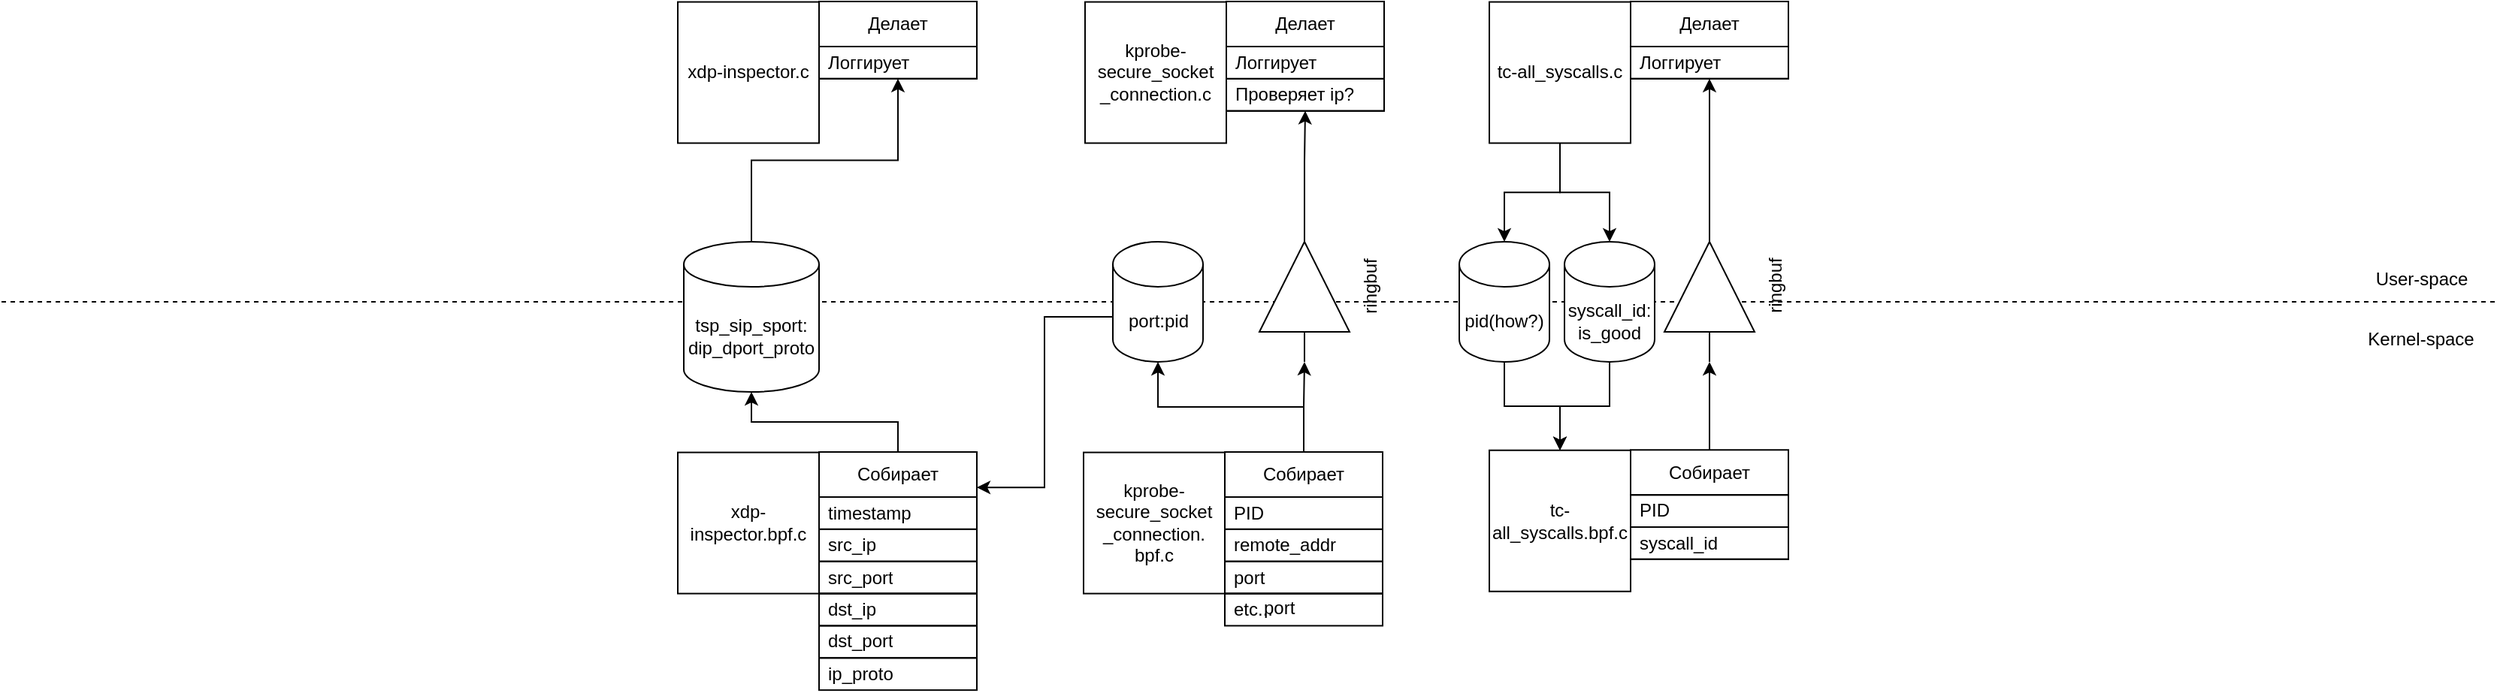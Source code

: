 <mxfile version="24.2.3" type="device">
  <diagram name="Страница — 1" id="G1OCNp3iTKjuKQxlfAAk">
    <mxGraphModel dx="2654" dy="497" grid="1" gridSize="10" guides="1" tooltips="1" connect="1" arrows="1" fold="1" page="1" pageScale="1" pageWidth="827" pageHeight="1169" math="0" shadow="0">
      <root>
        <mxCell id="0" />
        <mxCell id="1" parent="0" />
        <mxCell id="g0YWyiWngcEdL_pEmTXZ-1" value="" style="endArrow=none;dashed=1;html=1;rounded=0;" edge="1" parent="1">
          <mxGeometry width="50" height="50" relative="1" as="geometry">
            <mxPoint x="-830" y="280" as="sourcePoint" />
            <mxPoint x="830" y="280" as="targetPoint" />
          </mxGeometry>
        </mxCell>
        <mxCell id="g0YWyiWngcEdL_pEmTXZ-2" value="Kernel-space" style="text;html=1;align=center;verticalAlign=middle;whiteSpace=wrap;rounded=0;" vertex="1" parent="1">
          <mxGeometry x="740" y="290" width="80" height="30" as="geometry" />
        </mxCell>
        <mxCell id="g0YWyiWngcEdL_pEmTXZ-3" value="User-space" style="text;html=1;align=center;verticalAlign=middle;resizable=0;points=[];autosize=1;strokeColor=none;fillColor=none;" vertex="1" parent="1">
          <mxGeometry x="740" y="250" width="80" height="30" as="geometry" />
        </mxCell>
        <mxCell id="g0YWyiWngcEdL_pEmTXZ-92" style="edgeStyle=orthogonalEdgeStyle;rounded=0;orthogonalLoop=1;jettySize=auto;html=1;exitX=0;exitY=0.5;exitDx=0;exitDy=0;exitPerimeter=0;entryX=1;entryY=0.25;entryDx=0;entryDy=0;jumpStyle=arc;" edge="1" parent="1" source="g0YWyiWngcEdL_pEmTXZ-23" target="g0YWyiWngcEdL_pEmTXZ-80">
          <mxGeometry relative="1" as="geometry">
            <Array as="points">
              <mxPoint x="-90" y="290" />
              <mxPoint x="-136" y="290" />
              <mxPoint x="-136" y="404" />
            </Array>
          </mxGeometry>
        </mxCell>
        <mxCell id="g0YWyiWngcEdL_pEmTXZ-23" value="port:pid" style="shape=cylinder3;whiteSpace=wrap;html=1;boundedLbl=1;backgroundOutline=1;size=15;" vertex="1" parent="1">
          <mxGeometry x="-90.5" y="240" width="60" height="80" as="geometry" />
        </mxCell>
        <mxCell id="g0YWyiWngcEdL_pEmTXZ-35" style="edgeStyle=orthogonalEdgeStyle;rounded=0;orthogonalLoop=1;jettySize=auto;html=1;" edge="1" parent="1" source="g0YWyiWngcEdL_pEmTXZ-24" target="g0YWyiWngcEdL_pEmTXZ-97">
          <mxGeometry relative="1" as="geometry">
            <mxPoint x="37" y="150" as="targetPoint" />
          </mxGeometry>
        </mxCell>
        <mxCell id="g0YWyiWngcEdL_pEmTXZ-24" value="ringbuf" style="verticalLabelPosition=bottom;shadow=0;dashed=0;align=center;html=1;verticalAlign=top;shape=mxgraph.electrical.logic_gates.buffer2;rotation=-90;" vertex="1" parent="1">
          <mxGeometry x="-13" y="240" width="100" height="60" as="geometry" />
        </mxCell>
        <mxCell id="g0YWyiWngcEdL_pEmTXZ-36" style="edgeStyle=orthogonalEdgeStyle;rounded=0;orthogonalLoop=1;jettySize=auto;html=1;entryX=0;entryY=0.5;entryDx=0;entryDy=0;" edge="1" parent="1" source="g0YWyiWngcEdL_pEmTXZ-6" target="g0YWyiWngcEdL_pEmTXZ-24">
          <mxGeometry relative="1" as="geometry" />
        </mxCell>
        <mxCell id="g0YWyiWngcEdL_pEmTXZ-40" style="edgeStyle=orthogonalEdgeStyle;rounded=0;orthogonalLoop=1;jettySize=auto;html=1;exitX=0.5;exitY=0;exitDx=0;exitDy=0;entryX=0.5;entryY=1;entryDx=0;entryDy=0;entryPerimeter=0;" edge="1" parent="1" source="g0YWyiWngcEdL_pEmTXZ-6" target="g0YWyiWngcEdL_pEmTXZ-23">
          <mxGeometry relative="1" as="geometry" />
        </mxCell>
        <mxCell id="g0YWyiWngcEdL_pEmTXZ-41" value="" style="group" vertex="1" connectable="0" parent="1">
          <mxGeometry x="-110" y="380" width="199" height="115.716" as="geometry" />
        </mxCell>
        <mxCell id="g0YWyiWngcEdL_pEmTXZ-27" value="" style="group" vertex="1" connectable="0" parent="g0YWyiWngcEdL_pEmTXZ-41">
          <mxGeometry width="199" height="94.29" as="geometry" />
        </mxCell>
        <mxCell id="g0YWyiWngcEdL_pEmTXZ-4" value="kprobe-secure_socket&lt;div&gt;_connection.&lt;div&gt;bpf.c&lt;/div&gt;&lt;/div&gt;" style="whiteSpace=wrap;html=1;aspect=fixed;" vertex="1" parent="g0YWyiWngcEdL_pEmTXZ-27">
          <mxGeometry y="0.29" width="94" height="94" as="geometry" />
        </mxCell>
        <mxCell id="g0YWyiWngcEdL_pEmTXZ-6" value="Собирает" style="swimlane;fontStyle=0;childLayout=stackLayout;horizontal=1;startSize=30;horizontalStack=0;resizeParent=1;resizeParentMax=0;resizeLast=0;collapsible=1;marginBottom=0;whiteSpace=wrap;html=1;" vertex="1" parent="g0YWyiWngcEdL_pEmTXZ-27">
          <mxGeometry x="94" width="105.0" height="94.286" as="geometry">
            <mxRectangle x="94" width="90" height="30" as="alternateBounds" />
          </mxGeometry>
        </mxCell>
        <mxCell id="g0YWyiWngcEdL_pEmTXZ-7" value="PID" style="text;strokeColor=default;fillColor=none;align=left;verticalAlign=middle;spacingLeft=4;spacingRight=4;overflow=hidden;points=[[0,0.5],[1,0.5]];portConstraint=eastwest;rotatable=0;whiteSpace=wrap;html=1;" vertex="1" parent="g0YWyiWngcEdL_pEmTXZ-6">
          <mxGeometry y="30" width="105.0" height="21.429" as="geometry" />
        </mxCell>
        <mxCell id="g0YWyiWngcEdL_pEmTXZ-8" value="remote_addr" style="text;strokeColor=default;fillColor=none;align=left;verticalAlign=middle;spacingLeft=4;spacingRight=4;overflow=hidden;points=[[0,0.5],[1,0.5]];portConstraint=eastwest;rotatable=0;whiteSpace=wrap;html=1;" vertex="1" parent="g0YWyiWngcEdL_pEmTXZ-6">
          <mxGeometry y="51.429" width="105.0" height="21.429" as="geometry" />
        </mxCell>
        <mxCell id="g0YWyiWngcEdL_pEmTXZ-9" value="port" style="text;strokeColor=default;fillColor=none;align=left;verticalAlign=middle;spacingLeft=4;spacingRight=4;overflow=hidden;points=[[0,0.5],[1,0.5]];portConstraint=eastwest;rotatable=0;whiteSpace=wrap;html=1;" vertex="1" parent="g0YWyiWngcEdL_pEmTXZ-6">
          <mxGeometry y="72.857" width="105.0" height="21.429" as="geometry" />
        </mxCell>
        <mxCell id="g0YWyiWngcEdL_pEmTXZ-39" value="etc..." style="text;strokeColor=default;fillColor=none;align=left;verticalAlign=middle;spacingLeft=4;spacingRight=4;overflow=hidden;points=[[0,0.5],[1,0.5]];portConstraint=eastwest;rotatable=0;whiteSpace=wrap;html=1;" vertex="1" parent="g0YWyiWngcEdL_pEmTXZ-41">
          <mxGeometry x="94" y="94.287" width="105.0" height="21.429" as="geometry" />
        </mxCell>
        <mxCell id="g0YWyiWngcEdL_pEmTXZ-42" value="port" style="text;strokeColor=none;fillColor=none;align=left;verticalAlign=middle;spacingLeft=4;spacingRight=4;overflow=hidden;points=[[0,0.5],[1,0.5]];portConstraint=eastwest;rotatable=0;whiteSpace=wrap;html=1;" vertex="1" parent="1">
          <mxGeometry x="4" y="472.857" width="105.0" height="21.429" as="geometry" />
        </mxCell>
        <mxCell id="g0YWyiWngcEdL_pEmTXZ-43" value="" style="group" vertex="1" connectable="0" parent="1">
          <mxGeometry x="160" y="80.0" width="199" height="94.29" as="geometry" />
        </mxCell>
        <mxCell id="g0YWyiWngcEdL_pEmTXZ-44" value="tc-all_syscalls.c" style="whiteSpace=wrap;html=1;aspect=fixed;" vertex="1" parent="g0YWyiWngcEdL_pEmTXZ-43">
          <mxGeometry y="0.29" width="94" height="94" as="geometry" />
        </mxCell>
        <mxCell id="g0YWyiWngcEdL_pEmTXZ-45" value="Делает" style="swimlane;fontStyle=0;childLayout=stackLayout;horizontal=1;startSize=30;horizontalStack=0;resizeParent=1;resizeParentMax=0;resizeLast=0;collapsible=1;marginBottom=0;whiteSpace=wrap;html=1;" vertex="1" parent="g0YWyiWngcEdL_pEmTXZ-43">
          <mxGeometry x="94" width="105.0" height="51.429" as="geometry" />
        </mxCell>
        <mxCell id="g0YWyiWngcEdL_pEmTXZ-46" value="Логгирует" style="text;strokeColor=default;fillColor=none;align=left;verticalAlign=middle;spacingLeft=4;spacingRight=4;overflow=hidden;points=[[0,0.5],[1,0.5]];portConstraint=eastwest;rotatable=0;whiteSpace=wrap;html=1;" vertex="1" parent="g0YWyiWngcEdL_pEmTXZ-45">
          <mxGeometry y="30" width="105.0" height="21.429" as="geometry" />
        </mxCell>
        <mxCell id="g0YWyiWngcEdL_pEmTXZ-49" value="" style="group" vertex="1" connectable="0" parent="1">
          <mxGeometry x="160" y="378.57" width="199" height="115.716" as="geometry" />
        </mxCell>
        <mxCell id="g0YWyiWngcEdL_pEmTXZ-50" value="" style="group" vertex="1" connectable="0" parent="g0YWyiWngcEdL_pEmTXZ-49">
          <mxGeometry width="199" height="94.29" as="geometry" />
        </mxCell>
        <mxCell id="g0YWyiWngcEdL_pEmTXZ-51" value="tc-all_syscalls.bpf.c" style="whiteSpace=wrap;html=1;aspect=fixed;" vertex="1" parent="g0YWyiWngcEdL_pEmTXZ-50">
          <mxGeometry y="0.29" width="94" height="94" as="geometry" />
        </mxCell>
        <mxCell id="g0YWyiWngcEdL_pEmTXZ-52" value="Собирает" style="swimlane;fontStyle=0;childLayout=stackLayout;horizontal=1;startSize=30;horizontalStack=0;resizeParent=1;resizeParentMax=0;resizeLast=0;collapsible=1;marginBottom=0;whiteSpace=wrap;html=1;" vertex="1" parent="g0YWyiWngcEdL_pEmTXZ-50">
          <mxGeometry x="94" width="105.0" height="72.857" as="geometry">
            <mxRectangle x="94" width="90" height="30" as="alternateBounds" />
          </mxGeometry>
        </mxCell>
        <mxCell id="g0YWyiWngcEdL_pEmTXZ-53" value="PID" style="text;strokeColor=default;fillColor=none;align=left;verticalAlign=middle;spacingLeft=4;spacingRight=4;overflow=hidden;points=[[0,0.5],[1,0.5]];portConstraint=eastwest;rotatable=0;whiteSpace=wrap;html=1;" vertex="1" parent="g0YWyiWngcEdL_pEmTXZ-52">
          <mxGeometry y="30" width="105.0" height="21.429" as="geometry" />
        </mxCell>
        <mxCell id="g0YWyiWngcEdL_pEmTXZ-54" value="syscall_id" style="text;strokeColor=default;fillColor=none;align=left;verticalAlign=middle;spacingLeft=4;spacingRight=4;overflow=hidden;points=[[0,0.5],[1,0.5]];portConstraint=eastwest;rotatable=0;whiteSpace=wrap;html=1;" vertex="1" parent="g0YWyiWngcEdL_pEmTXZ-52">
          <mxGeometry y="51.429" width="105.0" height="21.429" as="geometry" />
        </mxCell>
        <mxCell id="g0YWyiWngcEdL_pEmTXZ-59" style="edgeStyle=orthogonalEdgeStyle;rounded=0;orthogonalLoop=1;jettySize=auto;html=1;" edge="1" parent="1" source="g0YWyiWngcEdL_pEmTXZ-57" target="g0YWyiWngcEdL_pEmTXZ-45">
          <mxGeometry relative="1" as="geometry" />
        </mxCell>
        <mxCell id="g0YWyiWngcEdL_pEmTXZ-57" value="ringbuf" style="verticalLabelPosition=bottom;shadow=0;dashed=0;align=center;html=1;verticalAlign=top;shape=mxgraph.electrical.logic_gates.buffer2;rotation=-90;" vertex="1" parent="1">
          <mxGeometry x="256.5" y="240" width="100" height="60" as="geometry" />
        </mxCell>
        <mxCell id="g0YWyiWngcEdL_pEmTXZ-58" style="edgeStyle=orthogonalEdgeStyle;rounded=0;orthogonalLoop=1;jettySize=auto;html=1;exitX=0.5;exitY=0;exitDx=0;exitDy=0;entryX=0;entryY=0.5;entryDx=0;entryDy=0;" edge="1" parent="1" source="g0YWyiWngcEdL_pEmTXZ-52" target="g0YWyiWngcEdL_pEmTXZ-57">
          <mxGeometry relative="1" as="geometry" />
        </mxCell>
        <mxCell id="g0YWyiWngcEdL_pEmTXZ-67" style="edgeStyle=orthogonalEdgeStyle;rounded=0;orthogonalLoop=1;jettySize=auto;html=1;exitX=0.5;exitY=1;exitDx=0;exitDy=0;exitPerimeter=0;entryX=0.5;entryY=0;entryDx=0;entryDy=0;" edge="1" parent="1" source="g0YWyiWngcEdL_pEmTXZ-64" target="g0YWyiWngcEdL_pEmTXZ-51">
          <mxGeometry relative="1" as="geometry" />
        </mxCell>
        <mxCell id="g0YWyiWngcEdL_pEmTXZ-64" value="syscall_id:&lt;div&gt;is_good&lt;/div&gt;" style="shape=cylinder3;whiteSpace=wrap;html=1;boundedLbl=1;backgroundOutline=1;size=15;" vertex="1" parent="1">
          <mxGeometry x="210" y="240" width="60" height="80" as="geometry" />
        </mxCell>
        <mxCell id="g0YWyiWngcEdL_pEmTXZ-66" style="edgeStyle=orthogonalEdgeStyle;rounded=0;orthogonalLoop=1;jettySize=auto;html=1;exitX=0.5;exitY=1;exitDx=0;exitDy=0;entryX=0.5;entryY=0;entryDx=0;entryDy=0;entryPerimeter=0;" edge="1" parent="1" source="g0YWyiWngcEdL_pEmTXZ-44" target="g0YWyiWngcEdL_pEmTXZ-64">
          <mxGeometry relative="1" as="geometry" />
        </mxCell>
        <mxCell id="g0YWyiWngcEdL_pEmTXZ-71" style="edgeStyle=orthogonalEdgeStyle;rounded=0;orthogonalLoop=1;jettySize=auto;html=1;exitX=0.5;exitY=1;exitDx=0;exitDy=0;exitPerimeter=0;" edge="1" parent="1" source="g0YWyiWngcEdL_pEmTXZ-69" target="g0YWyiWngcEdL_pEmTXZ-51">
          <mxGeometry relative="1" as="geometry" />
        </mxCell>
        <mxCell id="g0YWyiWngcEdL_pEmTXZ-69" value="pid(how?)" style="shape=cylinder3;whiteSpace=wrap;html=1;boundedLbl=1;backgroundOutline=1;size=15;" vertex="1" parent="1">
          <mxGeometry x="140" y="240" width="60" height="80" as="geometry" />
        </mxCell>
        <mxCell id="g0YWyiWngcEdL_pEmTXZ-70" style="edgeStyle=orthogonalEdgeStyle;rounded=0;orthogonalLoop=1;jettySize=auto;html=1;" edge="1" parent="1" source="g0YWyiWngcEdL_pEmTXZ-44" target="g0YWyiWngcEdL_pEmTXZ-69">
          <mxGeometry relative="1" as="geometry" />
        </mxCell>
        <mxCell id="g0YWyiWngcEdL_pEmTXZ-72" value="" style="group" vertex="1" connectable="0" parent="1">
          <mxGeometry x="-380" y="80.0" width="199" height="94.29" as="geometry" />
        </mxCell>
        <mxCell id="g0YWyiWngcEdL_pEmTXZ-73" value="xdp-inspector.c" style="whiteSpace=wrap;html=1;aspect=fixed;" vertex="1" parent="g0YWyiWngcEdL_pEmTXZ-72">
          <mxGeometry y="0.29" width="94" height="94" as="geometry" />
        </mxCell>
        <mxCell id="g0YWyiWngcEdL_pEmTXZ-74" value="Делает" style="swimlane;fontStyle=0;childLayout=stackLayout;horizontal=1;startSize=30;horizontalStack=0;resizeParent=1;resizeParentMax=0;resizeLast=0;collapsible=1;marginBottom=0;whiteSpace=wrap;html=1;" vertex="1" parent="g0YWyiWngcEdL_pEmTXZ-72">
          <mxGeometry x="94" width="105.0" height="51.429" as="geometry" />
        </mxCell>
        <mxCell id="g0YWyiWngcEdL_pEmTXZ-75" value="Логгирует" style="text;strokeColor=default;fillColor=none;align=left;verticalAlign=middle;spacingLeft=4;spacingRight=4;overflow=hidden;points=[[0,0.5],[1,0.5]];portConstraint=eastwest;rotatable=0;whiteSpace=wrap;html=1;" vertex="1" parent="g0YWyiWngcEdL_pEmTXZ-74">
          <mxGeometry y="30" width="105.0" height="21.429" as="geometry" />
        </mxCell>
        <mxCell id="g0YWyiWngcEdL_pEmTXZ-78" value="" style="group" vertex="1" connectable="0" parent="1">
          <mxGeometry x="-380" y="380.0" width="199" height="94.29" as="geometry" />
        </mxCell>
        <mxCell id="g0YWyiWngcEdL_pEmTXZ-79" value="xdp-inspector.bpf.c" style="whiteSpace=wrap;html=1;aspect=fixed;" vertex="1" parent="g0YWyiWngcEdL_pEmTXZ-78">
          <mxGeometry y="0.29" width="94" height="94" as="geometry" />
        </mxCell>
        <mxCell id="g0YWyiWngcEdL_pEmTXZ-80" value="Собирает" style="swimlane;fontStyle=0;childLayout=stackLayout;horizontal=1;startSize=30;horizontalStack=0;resizeParent=1;resizeParentMax=0;resizeLast=0;collapsible=1;marginBottom=0;whiteSpace=wrap;html=1;" vertex="1" parent="g0YWyiWngcEdL_pEmTXZ-78">
          <mxGeometry x="94" width="105.0" height="94.286" as="geometry" />
        </mxCell>
        <mxCell id="g0YWyiWngcEdL_pEmTXZ-81" value="timestamp" style="text;strokeColor=default;fillColor=none;align=left;verticalAlign=middle;spacingLeft=4;spacingRight=4;overflow=hidden;points=[[0,0.5],[1,0.5]];portConstraint=eastwest;rotatable=0;whiteSpace=wrap;html=1;" vertex="1" parent="g0YWyiWngcEdL_pEmTXZ-80">
          <mxGeometry y="30" width="105.0" height="21.429" as="geometry" />
        </mxCell>
        <mxCell id="g0YWyiWngcEdL_pEmTXZ-82" value="src_ip" style="text;strokeColor=default;fillColor=none;align=left;verticalAlign=middle;spacingLeft=4;spacingRight=4;overflow=hidden;points=[[0,0.5],[1,0.5]];portConstraint=eastwest;rotatable=0;whiteSpace=wrap;html=1;" vertex="1" parent="g0YWyiWngcEdL_pEmTXZ-80">
          <mxGeometry y="51.429" width="105.0" height="21.429" as="geometry" />
        </mxCell>
        <mxCell id="g0YWyiWngcEdL_pEmTXZ-83" value="src_port" style="text;strokeColor=default;fillColor=none;align=left;verticalAlign=middle;spacingLeft=4;spacingRight=4;overflow=hidden;points=[[0,0.5],[1,0.5]];portConstraint=eastwest;rotatable=0;whiteSpace=wrap;html=1;" vertex="1" parent="g0YWyiWngcEdL_pEmTXZ-80">
          <mxGeometry y="72.857" width="105.0" height="21.429" as="geometry" />
        </mxCell>
        <mxCell id="g0YWyiWngcEdL_pEmTXZ-85" value="dst_ip" style="text;strokeColor=default;fillColor=none;align=left;verticalAlign=middle;spacingLeft=4;spacingRight=4;overflow=hidden;points=[[0,0.5],[1,0.5]];portConstraint=eastwest;rotatable=0;whiteSpace=wrap;html=1;" vertex="1" parent="1">
          <mxGeometry x="-286" y="474.287" width="105.0" height="21.429" as="geometry" />
        </mxCell>
        <mxCell id="g0YWyiWngcEdL_pEmTXZ-86" value="dst_port" style="text;strokeColor=default;fillColor=none;align=left;verticalAlign=middle;spacingLeft=4;spacingRight=4;overflow=hidden;points=[[0,0.5],[1,0.5]];portConstraint=eastwest;rotatable=0;whiteSpace=wrap;html=1;" vertex="1" parent="1">
          <mxGeometry x="-286" y="495.717" width="105.0" height="21.429" as="geometry" />
        </mxCell>
        <mxCell id="g0YWyiWngcEdL_pEmTXZ-87" value="ip_proto" style="text;strokeColor=default;fillColor=none;align=left;verticalAlign=middle;spacingLeft=4;spacingRight=4;overflow=hidden;points=[[0,0.5],[1,0.5]];portConstraint=eastwest;rotatable=0;whiteSpace=wrap;html=1;" vertex="1" parent="1">
          <mxGeometry x="-286" y="517.147" width="105.0" height="21.429" as="geometry" />
        </mxCell>
        <mxCell id="g0YWyiWngcEdL_pEmTXZ-91" style="edgeStyle=orthogonalEdgeStyle;rounded=0;orthogonalLoop=1;jettySize=auto;html=1;" edge="1" parent="1" source="g0YWyiWngcEdL_pEmTXZ-88" target="g0YWyiWngcEdL_pEmTXZ-74">
          <mxGeometry relative="1" as="geometry" />
        </mxCell>
        <mxCell id="g0YWyiWngcEdL_pEmTXZ-88" value="tsp_sip_sport:&lt;div&gt;dip_dport_proto&lt;/div&gt;" style="shape=cylinder3;whiteSpace=wrap;html=1;boundedLbl=1;backgroundOutline=1;size=15;" vertex="1" parent="1">
          <mxGeometry x="-376" y="240" width="90" height="100" as="geometry" />
        </mxCell>
        <mxCell id="g0YWyiWngcEdL_pEmTXZ-90" style="edgeStyle=orthogonalEdgeStyle;rounded=0;orthogonalLoop=1;jettySize=auto;html=1;entryX=0.5;entryY=1;entryDx=0;entryDy=0;entryPerimeter=0;" edge="1" parent="1" source="g0YWyiWngcEdL_pEmTXZ-80" target="g0YWyiWngcEdL_pEmTXZ-88">
          <mxGeometry relative="1" as="geometry" />
        </mxCell>
        <mxCell id="g0YWyiWngcEdL_pEmTXZ-95" value="" style="group" vertex="1" connectable="0" parent="1">
          <mxGeometry x="-109" y="80.0" width="199" height="94.29" as="geometry" />
        </mxCell>
        <mxCell id="g0YWyiWngcEdL_pEmTXZ-96" value="kprobe-secure_socket&lt;div&gt;_connection.&lt;span style=&quot;background-color: initial;&quot;&gt;c&lt;/span&gt;&lt;/div&gt;" style="whiteSpace=wrap;html=1;aspect=fixed;" vertex="1" parent="g0YWyiWngcEdL_pEmTXZ-95">
          <mxGeometry y="0.29" width="94" height="94" as="geometry" />
        </mxCell>
        <mxCell id="g0YWyiWngcEdL_pEmTXZ-97" value="Делает" style="swimlane;fontStyle=0;childLayout=stackLayout;horizontal=1;startSize=30;horizontalStack=0;resizeParent=1;resizeParentMax=0;resizeLast=0;collapsible=1;marginBottom=0;whiteSpace=wrap;html=1;" vertex="1" parent="g0YWyiWngcEdL_pEmTXZ-95">
          <mxGeometry x="94" width="105.0" height="72.857" as="geometry" />
        </mxCell>
        <mxCell id="g0YWyiWngcEdL_pEmTXZ-98" value="Логгирует" style="text;strokeColor=default;fillColor=none;align=left;verticalAlign=middle;spacingLeft=4;spacingRight=4;overflow=hidden;points=[[0,0.5],[1,0.5]];portConstraint=eastwest;rotatable=0;whiteSpace=wrap;html=1;" vertex="1" parent="g0YWyiWngcEdL_pEmTXZ-97">
          <mxGeometry y="30" width="105.0" height="21.429" as="geometry" />
        </mxCell>
        <mxCell id="g0YWyiWngcEdL_pEmTXZ-99" value="Проверяет ip?" style="text;strokeColor=default;fillColor=none;align=left;verticalAlign=middle;spacingLeft=4;spacingRight=4;overflow=hidden;points=[[0,0.5],[1,0.5]];portConstraint=eastwest;rotatable=0;whiteSpace=wrap;html=1;" vertex="1" parent="g0YWyiWngcEdL_pEmTXZ-97">
          <mxGeometry y="51.429" width="105.0" height="21.429" as="geometry" />
        </mxCell>
      </root>
    </mxGraphModel>
  </diagram>
</mxfile>
